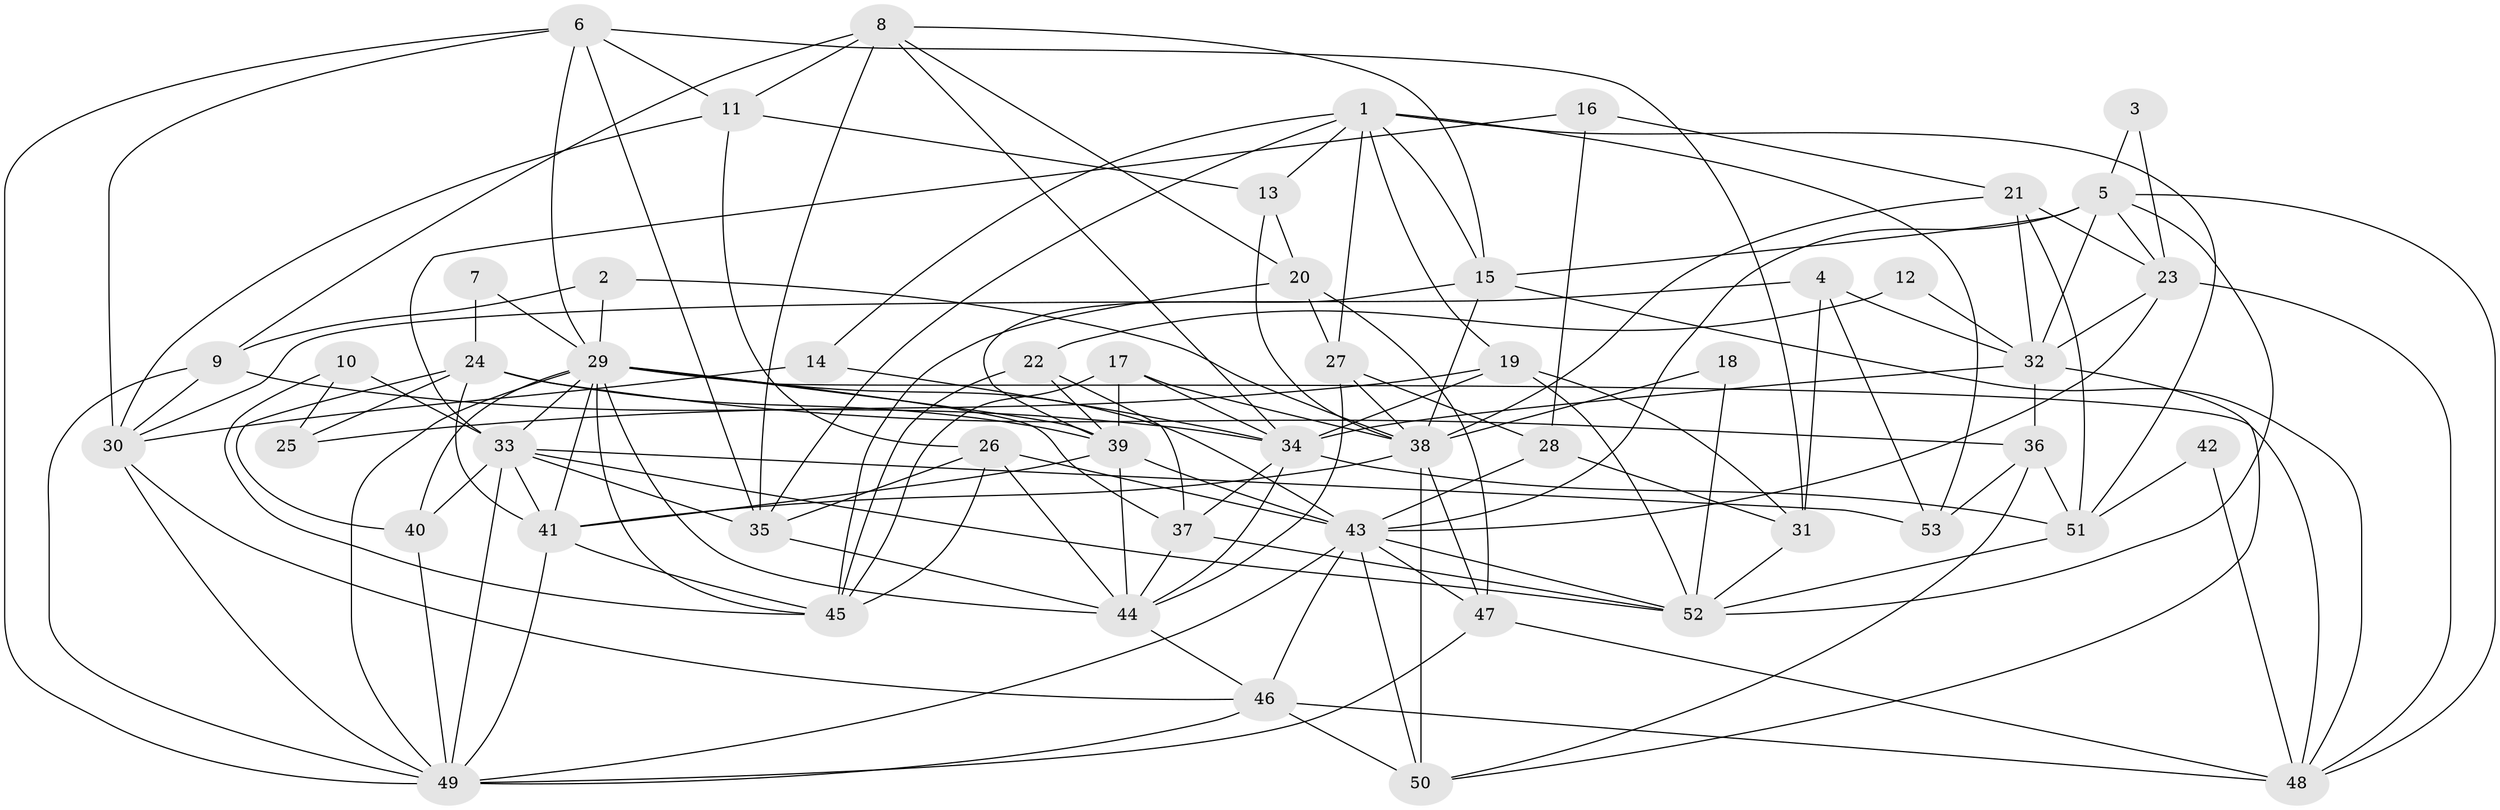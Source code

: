 // original degree distribution, {4: 0.2830188679245283, 7: 0.03773584905660377, 5: 0.14150943396226415, 3: 0.25471698113207547, 10: 0.009433962264150943, 6: 0.12264150943396226, 2: 0.1509433962264151}
// Generated by graph-tools (version 1.1) at 2025/50/03/09/25 03:50:13]
// undirected, 53 vertices, 149 edges
graph export_dot {
graph [start="1"]
  node [color=gray90,style=filled];
  1;
  2;
  3;
  4;
  5;
  6;
  7;
  8;
  9;
  10;
  11;
  12;
  13;
  14;
  15;
  16;
  17;
  18;
  19;
  20;
  21;
  22;
  23;
  24;
  25;
  26;
  27;
  28;
  29;
  30;
  31;
  32;
  33;
  34;
  35;
  36;
  37;
  38;
  39;
  40;
  41;
  42;
  43;
  44;
  45;
  46;
  47;
  48;
  49;
  50;
  51;
  52;
  53;
  1 -- 13 [weight=1.0];
  1 -- 14 [weight=1.0];
  1 -- 15 [weight=1.0];
  1 -- 19 [weight=1.0];
  1 -- 27 [weight=2.0];
  1 -- 35 [weight=1.0];
  1 -- 51 [weight=1.0];
  1 -- 53 [weight=1.0];
  2 -- 9 [weight=1.0];
  2 -- 29 [weight=1.0];
  2 -- 38 [weight=1.0];
  3 -- 5 [weight=1.0];
  3 -- 23 [weight=1.0];
  4 -- 30 [weight=1.0];
  4 -- 31 [weight=1.0];
  4 -- 32 [weight=1.0];
  4 -- 53 [weight=1.0];
  5 -- 15 [weight=1.0];
  5 -- 23 [weight=1.0];
  5 -- 32 [weight=1.0];
  5 -- 43 [weight=1.0];
  5 -- 48 [weight=1.0];
  5 -- 52 [weight=1.0];
  6 -- 11 [weight=1.0];
  6 -- 29 [weight=1.0];
  6 -- 30 [weight=1.0];
  6 -- 31 [weight=1.0];
  6 -- 35 [weight=1.0];
  6 -- 49 [weight=1.0];
  7 -- 24 [weight=1.0];
  7 -- 29 [weight=1.0];
  8 -- 9 [weight=1.0];
  8 -- 11 [weight=1.0];
  8 -- 15 [weight=1.0];
  8 -- 20 [weight=1.0];
  8 -- 34 [weight=1.0];
  8 -- 35 [weight=1.0];
  9 -- 30 [weight=1.0];
  9 -- 34 [weight=1.0];
  9 -- 49 [weight=1.0];
  10 -- 25 [weight=1.0];
  10 -- 33 [weight=1.0];
  10 -- 45 [weight=1.0];
  11 -- 13 [weight=1.0];
  11 -- 26 [weight=1.0];
  11 -- 30 [weight=1.0];
  12 -- 22 [weight=1.0];
  12 -- 32 [weight=1.0];
  13 -- 20 [weight=1.0];
  13 -- 38 [weight=1.0];
  14 -- 30 [weight=1.0];
  14 -- 34 [weight=1.0];
  15 -- 38 [weight=1.0];
  15 -- 39 [weight=1.0];
  15 -- 48 [weight=1.0];
  16 -- 21 [weight=1.0];
  16 -- 28 [weight=1.0];
  16 -- 33 [weight=1.0];
  17 -- 34 [weight=1.0];
  17 -- 38 [weight=1.0];
  17 -- 39 [weight=1.0];
  17 -- 45 [weight=1.0];
  18 -- 38 [weight=1.0];
  18 -- 52 [weight=1.0];
  19 -- 25 [weight=1.0];
  19 -- 31 [weight=1.0];
  19 -- 34 [weight=1.0];
  19 -- 52 [weight=1.0];
  20 -- 27 [weight=1.0];
  20 -- 45 [weight=1.0];
  20 -- 47 [weight=1.0];
  21 -- 23 [weight=1.0];
  21 -- 32 [weight=1.0];
  21 -- 38 [weight=1.0];
  21 -- 51 [weight=1.0];
  22 -- 37 [weight=1.0];
  22 -- 39 [weight=2.0];
  22 -- 45 [weight=1.0];
  23 -- 32 [weight=1.0];
  23 -- 43 [weight=1.0];
  23 -- 48 [weight=1.0];
  24 -- 25 [weight=1.0];
  24 -- 36 [weight=1.0];
  24 -- 39 [weight=1.0];
  24 -- 40 [weight=1.0];
  24 -- 41 [weight=1.0];
  26 -- 35 [weight=1.0];
  26 -- 43 [weight=1.0];
  26 -- 44 [weight=1.0];
  26 -- 45 [weight=1.0];
  27 -- 28 [weight=1.0];
  27 -- 38 [weight=1.0];
  27 -- 44 [weight=1.0];
  28 -- 31 [weight=1.0];
  28 -- 43 [weight=1.0];
  29 -- 33 [weight=1.0];
  29 -- 37 [weight=2.0];
  29 -- 39 [weight=1.0];
  29 -- 40 [weight=1.0];
  29 -- 41 [weight=1.0];
  29 -- 43 [weight=1.0];
  29 -- 44 [weight=1.0];
  29 -- 45 [weight=1.0];
  29 -- 48 [weight=1.0];
  29 -- 49 [weight=2.0];
  30 -- 46 [weight=1.0];
  30 -- 49 [weight=1.0];
  31 -- 52 [weight=1.0];
  32 -- 34 [weight=1.0];
  32 -- 36 [weight=1.0];
  32 -- 50 [weight=1.0];
  33 -- 35 [weight=1.0];
  33 -- 40 [weight=1.0];
  33 -- 41 [weight=1.0];
  33 -- 49 [weight=2.0];
  33 -- 52 [weight=1.0];
  33 -- 53 [weight=1.0];
  34 -- 37 [weight=1.0];
  34 -- 44 [weight=1.0];
  34 -- 51 [weight=1.0];
  35 -- 44 [weight=1.0];
  36 -- 50 [weight=1.0];
  36 -- 51 [weight=1.0];
  36 -- 53 [weight=1.0];
  37 -- 44 [weight=1.0];
  37 -- 52 [weight=1.0];
  38 -- 41 [weight=1.0];
  38 -- 47 [weight=1.0];
  38 -- 50 [weight=1.0];
  39 -- 41 [weight=1.0];
  39 -- 43 [weight=1.0];
  39 -- 44 [weight=1.0];
  40 -- 49 [weight=1.0];
  41 -- 45 [weight=1.0];
  41 -- 49 [weight=1.0];
  42 -- 48 [weight=1.0];
  42 -- 51 [weight=1.0];
  43 -- 46 [weight=1.0];
  43 -- 47 [weight=1.0];
  43 -- 49 [weight=1.0];
  43 -- 50 [weight=1.0];
  43 -- 52 [weight=1.0];
  44 -- 46 [weight=1.0];
  46 -- 48 [weight=1.0];
  46 -- 49 [weight=1.0];
  46 -- 50 [weight=1.0];
  47 -- 48 [weight=1.0];
  47 -- 49 [weight=1.0];
  51 -- 52 [weight=1.0];
}
